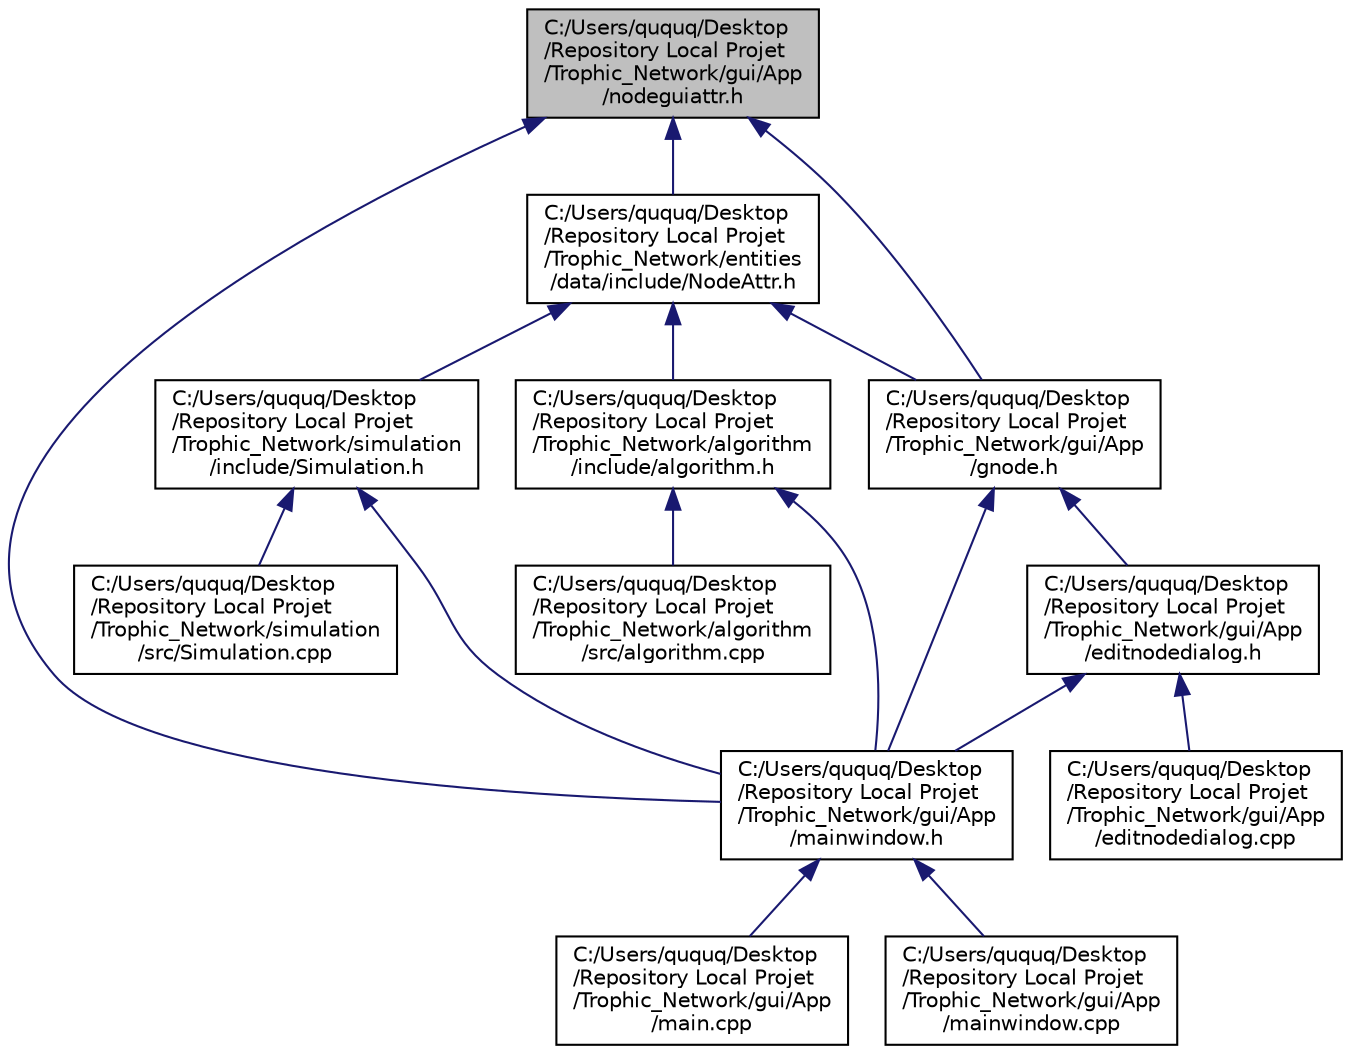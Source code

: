 digraph "C:/Users/ququq/Desktop/Repository Local Projet/Trophic_Network/gui/App/nodeguiattr.h"
{
  edge [fontname="Helvetica",fontsize="10",labelfontname="Helvetica",labelfontsize="10"];
  node [fontname="Helvetica",fontsize="10",shape=record];
  Node2 [label="C:/Users/ququq/Desktop\l/Repository Local Projet\l/Trophic_Network/gui/App\l/nodeguiattr.h",height=0.2,width=0.4,color="black", fillcolor="grey75", style="filled", fontcolor="black"];
  Node2 -> Node3 [dir="back",color="midnightblue",fontsize="10",style="solid",fontname="Helvetica"];
  Node3 [label="C:/Users/ququq/Desktop\l/Repository Local Projet\l/Trophic_Network/entities\l/data/include/NodeAttr.h",height=0.2,width=0.4,color="black", fillcolor="white", style="filled",URL="$_node_attr_8h.html"];
  Node3 -> Node4 [dir="back",color="midnightblue",fontsize="10",style="solid",fontname="Helvetica"];
  Node4 [label="C:/Users/ququq/Desktop\l/Repository Local Projet\l/Trophic_Network/algorithm\l/include/algorithm.h",height=0.2,width=0.4,color="black", fillcolor="white", style="filled",URL="$algorithm_8h.html"];
  Node4 -> Node5 [dir="back",color="midnightblue",fontsize="10",style="solid",fontname="Helvetica"];
  Node5 [label="C:/Users/ququq/Desktop\l/Repository Local Projet\l/Trophic_Network/algorithm\l/src/algorithm.cpp",height=0.2,width=0.4,color="black", fillcolor="white", style="filled",URL="$algorithm_8cpp.html"];
  Node4 -> Node6 [dir="back",color="midnightblue",fontsize="10",style="solid",fontname="Helvetica"];
  Node6 [label="C:/Users/ququq/Desktop\l/Repository Local Projet\l/Trophic_Network/gui/App\l/mainwindow.h",height=0.2,width=0.4,color="black", fillcolor="white", style="filled",URL="$mainwindow_8h.html"];
  Node6 -> Node7 [dir="back",color="midnightblue",fontsize="10",style="solid",fontname="Helvetica"];
  Node7 [label="C:/Users/ququq/Desktop\l/Repository Local Projet\l/Trophic_Network/gui/App\l/main.cpp",height=0.2,width=0.4,color="black", fillcolor="white", style="filled",URL="$main_8cpp.html"];
  Node6 -> Node8 [dir="back",color="midnightblue",fontsize="10",style="solid",fontname="Helvetica"];
  Node8 [label="C:/Users/ququq/Desktop\l/Repository Local Projet\l/Trophic_Network/gui/App\l/mainwindow.cpp",height=0.2,width=0.4,color="black", fillcolor="white", style="filled",URL="$mainwindow_8cpp.html"];
  Node3 -> Node9 [dir="back",color="midnightblue",fontsize="10",style="solid",fontname="Helvetica"];
  Node9 [label="C:/Users/ququq/Desktop\l/Repository Local Projet\l/Trophic_Network/gui/App\l/gnode.h",height=0.2,width=0.4,color="black", fillcolor="white", style="filled",URL="$gnode_8h.html"];
  Node9 -> Node10 [dir="back",color="midnightblue",fontsize="10",style="solid",fontname="Helvetica"];
  Node10 [label="C:/Users/ququq/Desktop\l/Repository Local Projet\l/Trophic_Network/gui/App\l/editnodedialog.h",height=0.2,width=0.4,color="black", fillcolor="white", style="filled",URL="$editnodedialog_8h.html"];
  Node10 -> Node11 [dir="back",color="midnightblue",fontsize="10",style="solid",fontname="Helvetica"];
  Node11 [label="C:/Users/ququq/Desktop\l/Repository Local Projet\l/Trophic_Network/gui/App\l/editnodedialog.cpp",height=0.2,width=0.4,color="black", fillcolor="white", style="filled",URL="$editnodedialog_8cpp.html"];
  Node10 -> Node6 [dir="back",color="midnightblue",fontsize="10",style="solid",fontname="Helvetica"];
  Node9 -> Node6 [dir="back",color="midnightblue",fontsize="10",style="solid",fontname="Helvetica"];
  Node3 -> Node12 [dir="back",color="midnightblue",fontsize="10",style="solid",fontname="Helvetica"];
  Node12 [label="C:/Users/ququq/Desktop\l/Repository Local Projet\l/Trophic_Network/simulation\l/include/Simulation.h",height=0.2,width=0.4,color="black", fillcolor="white", style="filled",URL="$_simulation_8h.html",tooltip="Header Graph. "];
  Node12 -> Node6 [dir="back",color="midnightblue",fontsize="10",style="solid",fontname="Helvetica"];
  Node12 -> Node13 [dir="back",color="midnightblue",fontsize="10",style="solid",fontname="Helvetica"];
  Node13 [label="C:/Users/ququq/Desktop\l/Repository Local Projet\l/Trophic_Network/simulation\l/src/Simulation.cpp",height=0.2,width=0.4,color="black", fillcolor="white", style="filled",URL="$_simulation_8cpp.html"];
  Node2 -> Node9 [dir="back",color="midnightblue",fontsize="10",style="solid",fontname="Helvetica"];
  Node2 -> Node6 [dir="back",color="midnightblue",fontsize="10",style="solid",fontname="Helvetica"];
}
